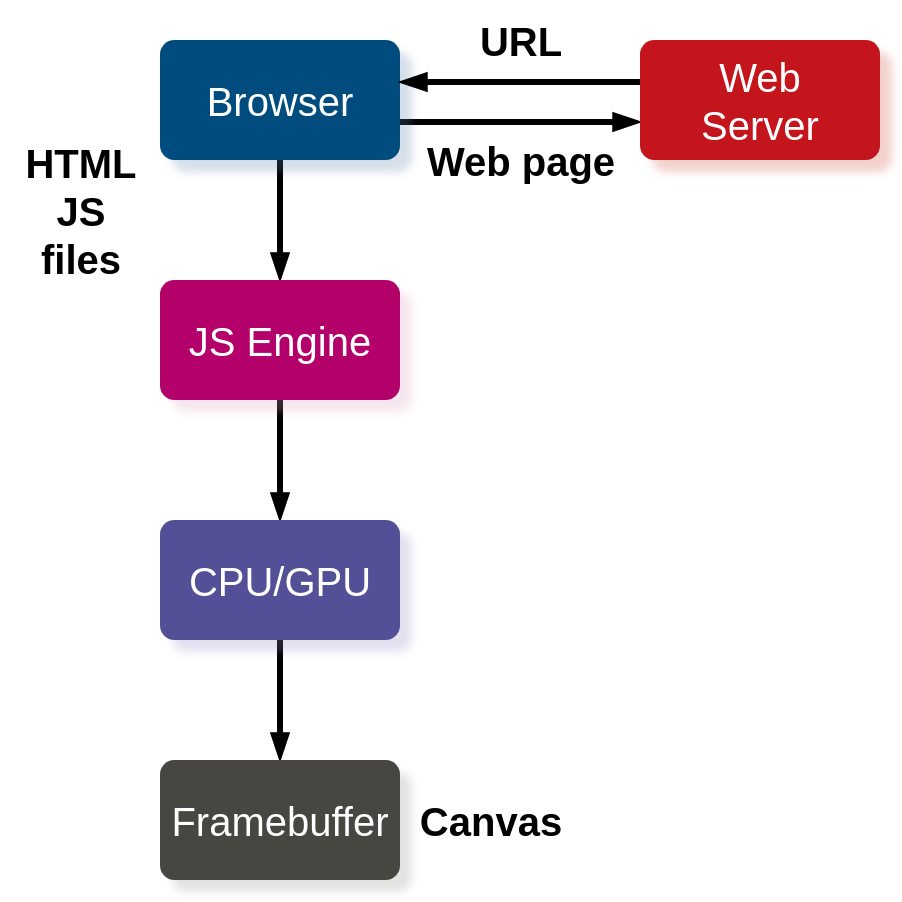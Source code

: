 <mxfile version="24.7.17">
  <diagram name="第 1 页" id="sFhqDjHU3HoJNC_Gg9CQ">
    <mxGraphModel dx="1168" dy="593" grid="1" gridSize="10" guides="1" tooltips="1" connect="1" arrows="1" fold="1" page="1" pageScale="1" pageWidth="1920" pageHeight="1200" math="0" shadow="0">
      <root>
        <mxCell id="0" />
        <mxCell id="1" parent="0" />
        <mxCell id="VkK7FNn0vx6hkwKJr5Af-6" style="edgeStyle=orthogonalEdgeStyle;rounded=0;orthogonalLoop=1;jettySize=auto;html=1;entryX=0;entryY=0.75;entryDx=0;entryDy=0;exitX=1;exitY=0.75;exitDx=0;exitDy=0;strokeWidth=3;endArrow=blockThin;endFill=1;" edge="1" parent="1">
          <mxGeometry relative="1" as="geometry">
            <mxPoint x="560" y="221" as="sourcePoint" />
            <mxPoint x="680" y="221" as="targetPoint" />
          </mxGeometry>
        </mxCell>
        <mxCell id="VkK7FNn0vx6hkwKJr5Af-8" style="edgeStyle=orthogonalEdgeStyle;rounded=0;orthogonalLoop=1;jettySize=auto;html=1;entryX=0.5;entryY=0;entryDx=0;entryDy=0;strokeWidth=3;endArrow=blockThin;endFill=1;" edge="1" parent="1" source="VkK7FNn0vx6hkwKJr5Af-1" target="VkK7FNn0vx6hkwKJr5Af-3">
          <mxGeometry relative="1" as="geometry" />
        </mxCell>
        <mxCell id="VkK7FNn0vx6hkwKJr5Af-1" value="Browser" style="rounded=1;whiteSpace=wrap;html=1;shadow=1;shadowOffsetX=6;shadowOffsetY=6;shadowBlur=2;linecap=round;arcSize=12;fillColor=#014c7e;gradientColor=none;strokeColor=none;glass=0;shadowColor=#577aa6;fontColor=#FFFFFF;fontSize=20;" vertex="1" parent="1">
          <mxGeometry x="440" y="180" width="120" height="60" as="geometry" />
        </mxCell>
        <mxCell id="VkK7FNn0vx6hkwKJr5Af-7" style="edgeStyle=orthogonalEdgeStyle;rounded=0;orthogonalLoop=1;jettySize=auto;html=1;entryX=1;entryY=0.25;entryDx=0;entryDy=0;exitX=0;exitY=0.25;exitDx=0;exitDy=0;strokeWidth=3;endArrow=blockThin;endFill=1;" edge="1" parent="1">
          <mxGeometry relative="1" as="geometry">
            <mxPoint x="680" y="201" as="sourcePoint" />
            <mxPoint x="560" y="201" as="targetPoint" />
          </mxGeometry>
        </mxCell>
        <mxCell id="VkK7FNn0vx6hkwKJr5Af-2" value="Web&lt;div style=&quot;font-size: 20px;&quot;&gt;Server&lt;/div&gt;" style="rounded=1;whiteSpace=wrap;html=1;shadow=1;shadowOffsetX=6;shadowOffsetY=6;shadowBlur=2;linecap=round;arcSize=12;fillColor=#c4141c;gradientColor=none;strokeColor=none;glass=0;shadowColor=#ca4735;fontColor=#FFFFFF;fontSize=20;" vertex="1" parent="1">
          <mxGeometry x="680" y="180" width="120" height="60" as="geometry" />
        </mxCell>
        <mxCell id="VkK7FNn0vx6hkwKJr5Af-9" style="edgeStyle=orthogonalEdgeStyle;rounded=0;orthogonalLoop=1;jettySize=auto;html=1;entryX=0.5;entryY=0;entryDx=0;entryDy=0;strokeWidth=3;endArrow=blockThin;endFill=1;" edge="1" parent="1" source="VkK7FNn0vx6hkwKJr5Af-3" target="VkK7FNn0vx6hkwKJr5Af-4">
          <mxGeometry relative="1" as="geometry" />
        </mxCell>
        <mxCell id="VkK7FNn0vx6hkwKJr5Af-3" value="&lt;span style=&quot;color: rgb(255, 255, 255); font-size: 20px;&quot;&gt;JS Engine&lt;/span&gt;" style="rounded=1;whiteSpace=wrap;html=1;shadow=1;shadowOffsetX=6;shadowOffsetY=6;shadowBlur=2;linecap=round;arcSize=12;fillColor=#b3006b;gradientColor=none;strokeColor=none;glass=0;shadowColor=#dd9cba;" vertex="1" parent="1">
          <mxGeometry x="440" y="300" width="120" height="60" as="geometry" />
        </mxCell>
        <mxCell id="VkK7FNn0vx6hkwKJr5Af-10" style="edgeStyle=orthogonalEdgeStyle;rounded=0;orthogonalLoop=1;jettySize=auto;html=1;strokeWidth=3;endArrow=blockThin;endFill=1;" edge="1" parent="1" source="VkK7FNn0vx6hkwKJr5Af-4" target="VkK7FNn0vx6hkwKJr5Af-5">
          <mxGeometry relative="1" as="geometry" />
        </mxCell>
        <mxCell id="VkK7FNn0vx6hkwKJr5Af-4" value="&lt;font color=&quot;#ffffff&quot;&gt;&lt;span style=&quot;font-size: 20px;&quot;&gt;CPU/GPU&lt;/span&gt;&lt;/font&gt;" style="rounded=1;whiteSpace=wrap;html=1;shadow=1;shadowOffsetX=6;shadowOffsetY=6;shadowBlur=2;linecap=round;arcSize=12;fillColor=#535097;gradientColor=none;strokeColor=none;glass=0;shadowColor=#8f89c2;" vertex="1" parent="1">
          <mxGeometry x="440" y="420" width="120" height="60" as="geometry" />
        </mxCell>
        <mxCell id="VkK7FNn0vx6hkwKJr5Af-5" value="&lt;font color=&quot;#ffffff&quot;&gt;&lt;span style=&quot;font-size: 20px;&quot;&gt;Framebuffer&lt;/span&gt;&lt;/font&gt;" style="rounded=1;whiteSpace=wrap;html=1;shadow=1;shadowOffsetX=6;shadowOffsetY=6;shadowBlur=2;linecap=round;arcSize=12;fillColor=#474641;gradientColor=none;strokeColor=none;glass=0;shadowColor=#90928D;shadowOpacity=25;enumerate=0;comic=0;backgroundOutline=0;" vertex="1" parent="1">
          <mxGeometry x="440" y="540" width="120" height="60" as="geometry" />
        </mxCell>
        <mxCell id="VkK7FNn0vx6hkwKJr5Af-11" value="Canvas" style="text;html=1;align=center;verticalAlign=middle;resizable=0;points=[];autosize=1;strokeColor=none;fillColor=none;fontStyle=1;fontSize=20;" vertex="1" parent="1">
          <mxGeometry x="560" y="550" width="90" height="40" as="geometry" />
        </mxCell>
        <mxCell id="VkK7FNn0vx6hkwKJr5Af-12" value="URL" style="text;html=1;align=center;verticalAlign=middle;resizable=0;points=[];autosize=1;strokeColor=none;fillColor=none;fontSize=20;fontStyle=1" vertex="1" parent="1">
          <mxGeometry x="590" y="160" width="60" height="40" as="geometry" />
        </mxCell>
        <mxCell id="VkK7FNn0vx6hkwKJr5Af-13" value="Web page" style="text;html=1;align=center;verticalAlign=middle;resizable=0;points=[];autosize=1;strokeColor=none;fillColor=none;fontSize=20;fontStyle=1" vertex="1" parent="1">
          <mxGeometry x="565" y="220" width="110" height="40" as="geometry" />
        </mxCell>
        <mxCell id="VkK7FNn0vx6hkwKJr5Af-14" value="HTML&lt;div&gt;JS&lt;/div&gt;&lt;div&gt;files&lt;/div&gt;" style="text;html=1;align=center;verticalAlign=middle;resizable=0;points=[];autosize=1;strokeColor=none;fillColor=none;fontSize=20;fontStyle=1" vertex="1" parent="1">
          <mxGeometry x="360" y="220" width="80" height="90" as="geometry" />
        </mxCell>
      </root>
    </mxGraphModel>
  </diagram>
</mxfile>
